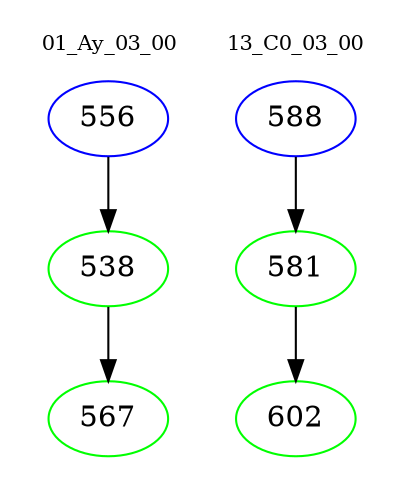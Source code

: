 digraph{
subgraph cluster_0 {
color = white
label = "01_Ay_03_00";
fontsize=10;
T0_556 [label="556", color="blue"]
T0_556 -> T0_538 [color="black"]
T0_538 [label="538", color="green"]
T0_538 -> T0_567 [color="black"]
T0_567 [label="567", color="green"]
}
subgraph cluster_1 {
color = white
label = "13_C0_03_00";
fontsize=10;
T1_588 [label="588", color="blue"]
T1_588 -> T1_581 [color="black"]
T1_581 [label="581", color="green"]
T1_581 -> T1_602 [color="black"]
T1_602 [label="602", color="green"]
}
}
